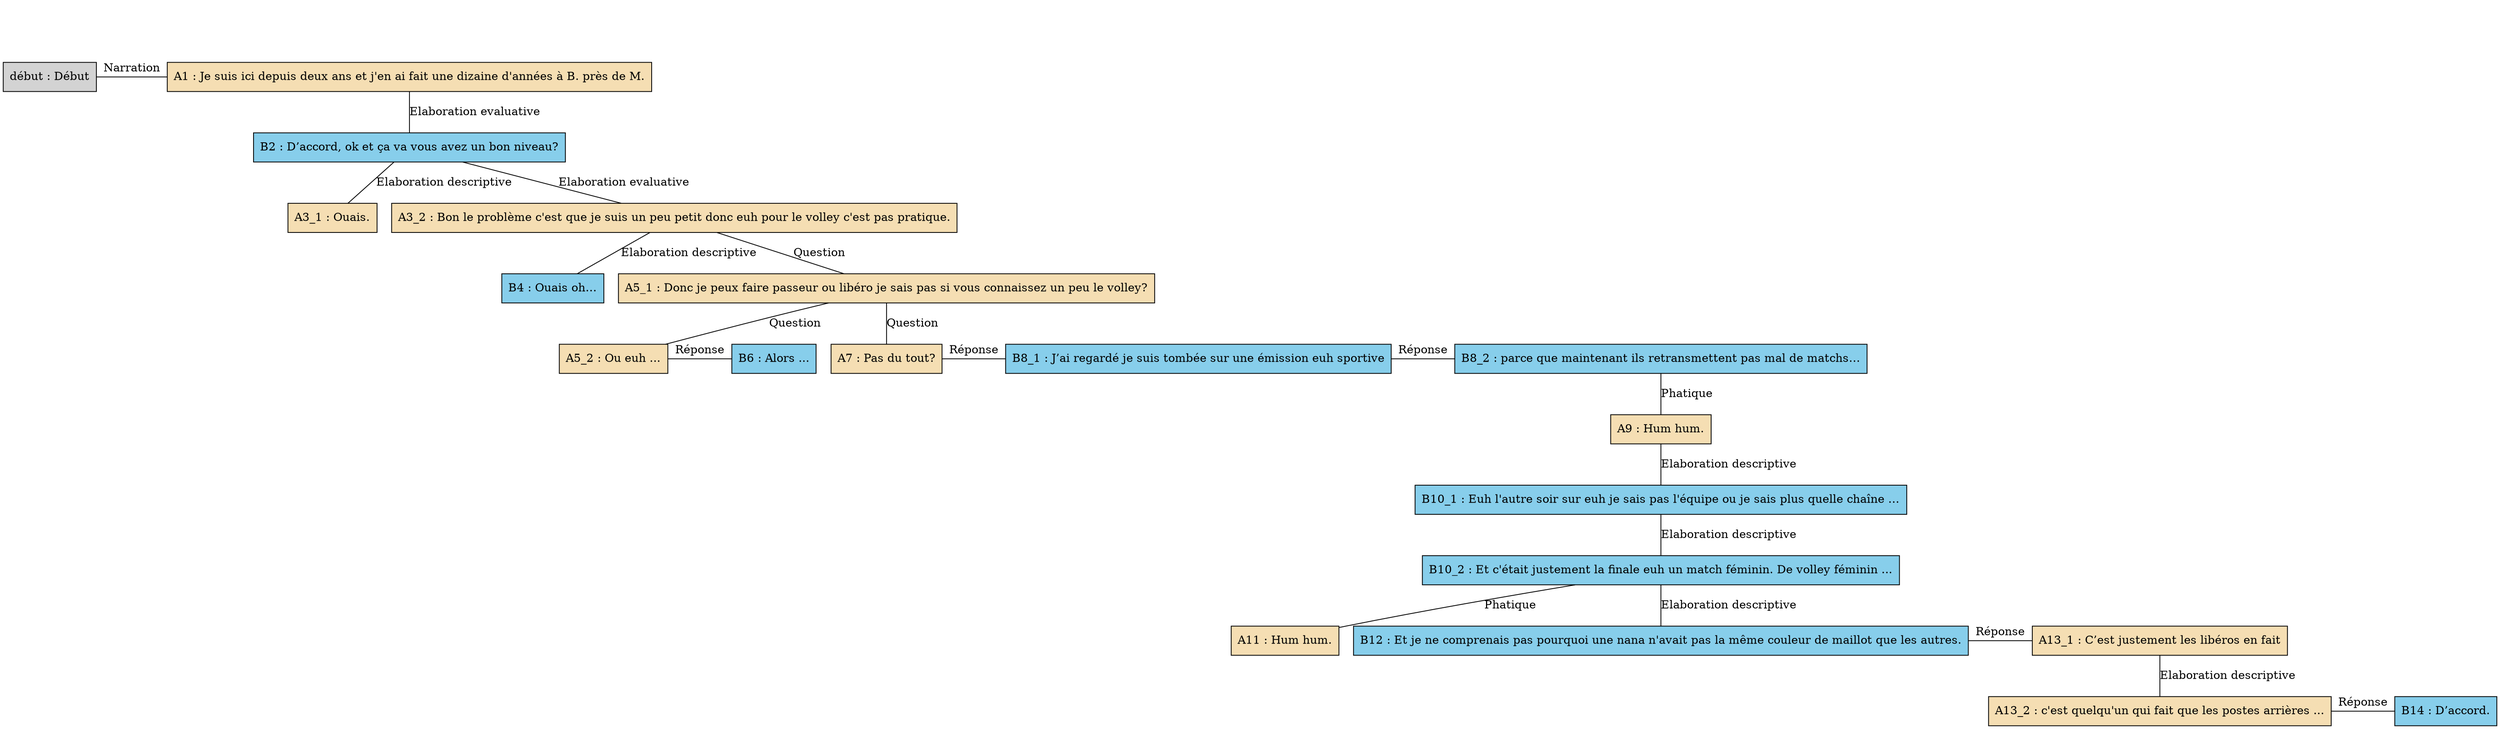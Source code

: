 digraph "Volley_-_E08" {
	node [shape=box style=filled]
	newrank=true
	zero [style=invis]
	"début" [label="début : Début"]
	A1 [label="A1 : Je suis ici depuis deux ans et j'en ai fait une dizaine d'années à B. près de M." fillcolor=wheat]
	B2 [label="B2 : D’accord, ok et ça va vous avez un bon niveau?" fillcolor=skyblue]
	A3_1 [label="A3_1 : Ouais." fillcolor=wheat]
	A3_2 [label="A3_2 : Bon le problème c'est que je suis un peu petit donc euh pour le volley c'est pas pratique." fillcolor=wheat]
	B4 [label="B4 : Ouais oh…" fillcolor=skyblue]
	A5_1 [label="A5_1 : Donc je peux faire passeur ou libéro je sais pas si vous connaissez un peu le volley?" fillcolor=wheat]
	A5_2 [label="A5_2 : Ou euh ..." fillcolor=wheat]
	B6 [label="B6 : Alors ..." fillcolor=skyblue]
	A7 [label="A7 : Pas du tout?" fillcolor=wheat]
	B8_1 [label="B8_1 : J’ai regardé je suis tombée sur une émission euh sportive" fillcolor=skyblue]
	B8_2 [label="B8_2 : parce que maintenant ils retransmettent pas mal de matchs…" fillcolor=skyblue]
	A9 [label="A9 : Hum hum." fillcolor=wheat]
	B10_1 [label="B10_1 : Euh l'autre soir sur euh je sais pas l'équipe ou je sais plus quelle chaîne …" fillcolor=skyblue]
	B10_2 [label="B10_2 : Et c'était justement la finale euh un match féminin. De volley féminin ..." fillcolor=skyblue]
	A11 [label="A11 : Hum hum." fillcolor=wheat]
	B12 [label="B12 : Et je ne comprenais pas pourquoi une nana n'avait pas la même couleur de maillot que les autres." fillcolor=skyblue]
	A13_1 [label="A13_1 : C’est justement les libéros en fait" fillcolor=wheat]
	A13_2 [label="A13_2 : c'est quelqu'un qui fait que les postes arrières ..." fillcolor=wheat]
	B14 [label="B14 : D’accord." fillcolor=skyblue]
	zero -> "début" [label="" style=invis]
	zero -> A1 [style=invis weight=1]
	"début" -> A1 [label=Narration constraint=false dir=none]
	A1 -> B2 [label="Elaboration evaluative" dir=none weight=2]
	B2 -> A3_1 [label="Elaboration descriptive" dir=none weight=2]
	B2 -> A3_2 [label="Elaboration evaluative" dir=none weight=2]
	A3_2 -> B4 [label="Elaboration descriptive" dir=none weight=2]
	A3_2 -> A5_1 [label=Question dir=none weight=2]
	A5_1 -> A5_2 [label=Question dir=none weight=2]
	A5_1 -> B6 [style=invis weight=1]
	A5_2 -> B6 [label="Réponse" constraint=false dir=none]
	A5_1 -> A7 [label=Question dir=none weight=2]
	A5_1 -> B8_1 [style=invis weight=1]
	A7 -> B8_1 [label="Réponse" constraint=false dir=none]
	A5_1 -> B8_2 [style=invis weight=1]
	B8_1 -> B8_2 [label="Réponse" constraint=false dir=none]
	B8_2 -> A9 [label=Phatique dir=none weight=2]
	A9 -> B10_1 [label="Elaboration descriptive" dir=none weight=2]
	B10_1 -> B10_2 [label="Elaboration descriptive" dir=none weight=2]
	B10_2 -> A11 [label=Phatique dir=none weight=2]
	B10_2 -> B12 [label="Elaboration descriptive" dir=none weight=2]
	B10_2 -> A13_1 [style=invis weight=1]
	B12 -> A13_1 [label="Réponse" constraint=false dir=none]
	A13_1 -> A13_2 [label="Elaboration descriptive" dir=none weight=2]
	A13_1 -> B14 [style=invis weight=1]
	A13_2 -> B14 [label="Réponse" constraint=false dir=none]
}
